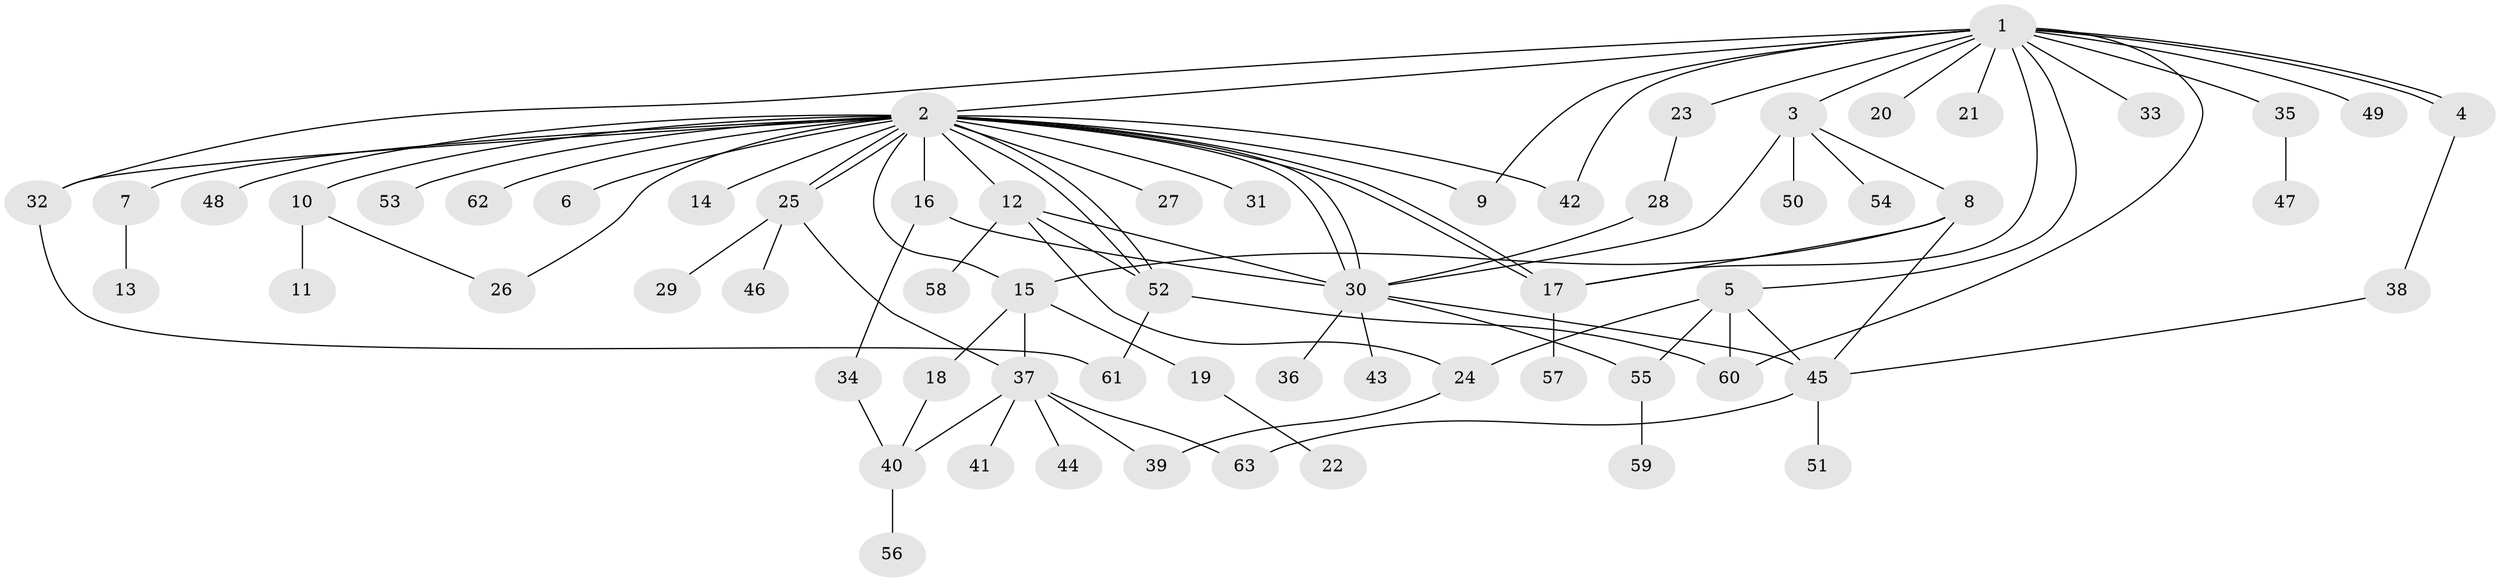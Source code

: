 // Generated by graph-tools (version 1.1) at 2025/14/03/09/25 04:14:38]
// undirected, 63 vertices, 92 edges
graph export_dot {
graph [start="1"]
  node [color=gray90,style=filled];
  1;
  2;
  3;
  4;
  5;
  6;
  7;
  8;
  9;
  10;
  11;
  12;
  13;
  14;
  15;
  16;
  17;
  18;
  19;
  20;
  21;
  22;
  23;
  24;
  25;
  26;
  27;
  28;
  29;
  30;
  31;
  32;
  33;
  34;
  35;
  36;
  37;
  38;
  39;
  40;
  41;
  42;
  43;
  44;
  45;
  46;
  47;
  48;
  49;
  50;
  51;
  52;
  53;
  54;
  55;
  56;
  57;
  58;
  59;
  60;
  61;
  62;
  63;
  1 -- 2;
  1 -- 3;
  1 -- 4;
  1 -- 4;
  1 -- 5;
  1 -- 9;
  1 -- 17;
  1 -- 20;
  1 -- 21;
  1 -- 23;
  1 -- 32;
  1 -- 33;
  1 -- 35;
  1 -- 42;
  1 -- 49;
  1 -- 60;
  2 -- 6;
  2 -- 7;
  2 -- 9;
  2 -- 10;
  2 -- 12;
  2 -- 14;
  2 -- 15;
  2 -- 16;
  2 -- 17;
  2 -- 17;
  2 -- 25;
  2 -- 25;
  2 -- 26;
  2 -- 27;
  2 -- 30;
  2 -- 30;
  2 -- 31;
  2 -- 32;
  2 -- 42;
  2 -- 48;
  2 -- 52;
  2 -- 52;
  2 -- 53;
  2 -- 62;
  3 -- 8;
  3 -- 30;
  3 -- 50;
  3 -- 54;
  4 -- 38;
  5 -- 24;
  5 -- 45;
  5 -- 55;
  5 -- 60;
  7 -- 13;
  8 -- 15;
  8 -- 17;
  8 -- 45;
  10 -- 11;
  10 -- 26;
  12 -- 24;
  12 -- 30;
  12 -- 52;
  12 -- 58;
  15 -- 18;
  15 -- 19;
  15 -- 37;
  16 -- 30;
  16 -- 34;
  17 -- 57;
  18 -- 40;
  19 -- 22;
  23 -- 28;
  24 -- 39;
  25 -- 29;
  25 -- 37;
  25 -- 46;
  28 -- 30;
  30 -- 36;
  30 -- 43;
  30 -- 45;
  30 -- 55;
  32 -- 61;
  34 -- 40;
  35 -- 47;
  37 -- 39;
  37 -- 40;
  37 -- 41;
  37 -- 44;
  37 -- 63;
  38 -- 45;
  40 -- 56;
  45 -- 51;
  45 -- 63;
  52 -- 60;
  52 -- 61;
  55 -- 59;
}
